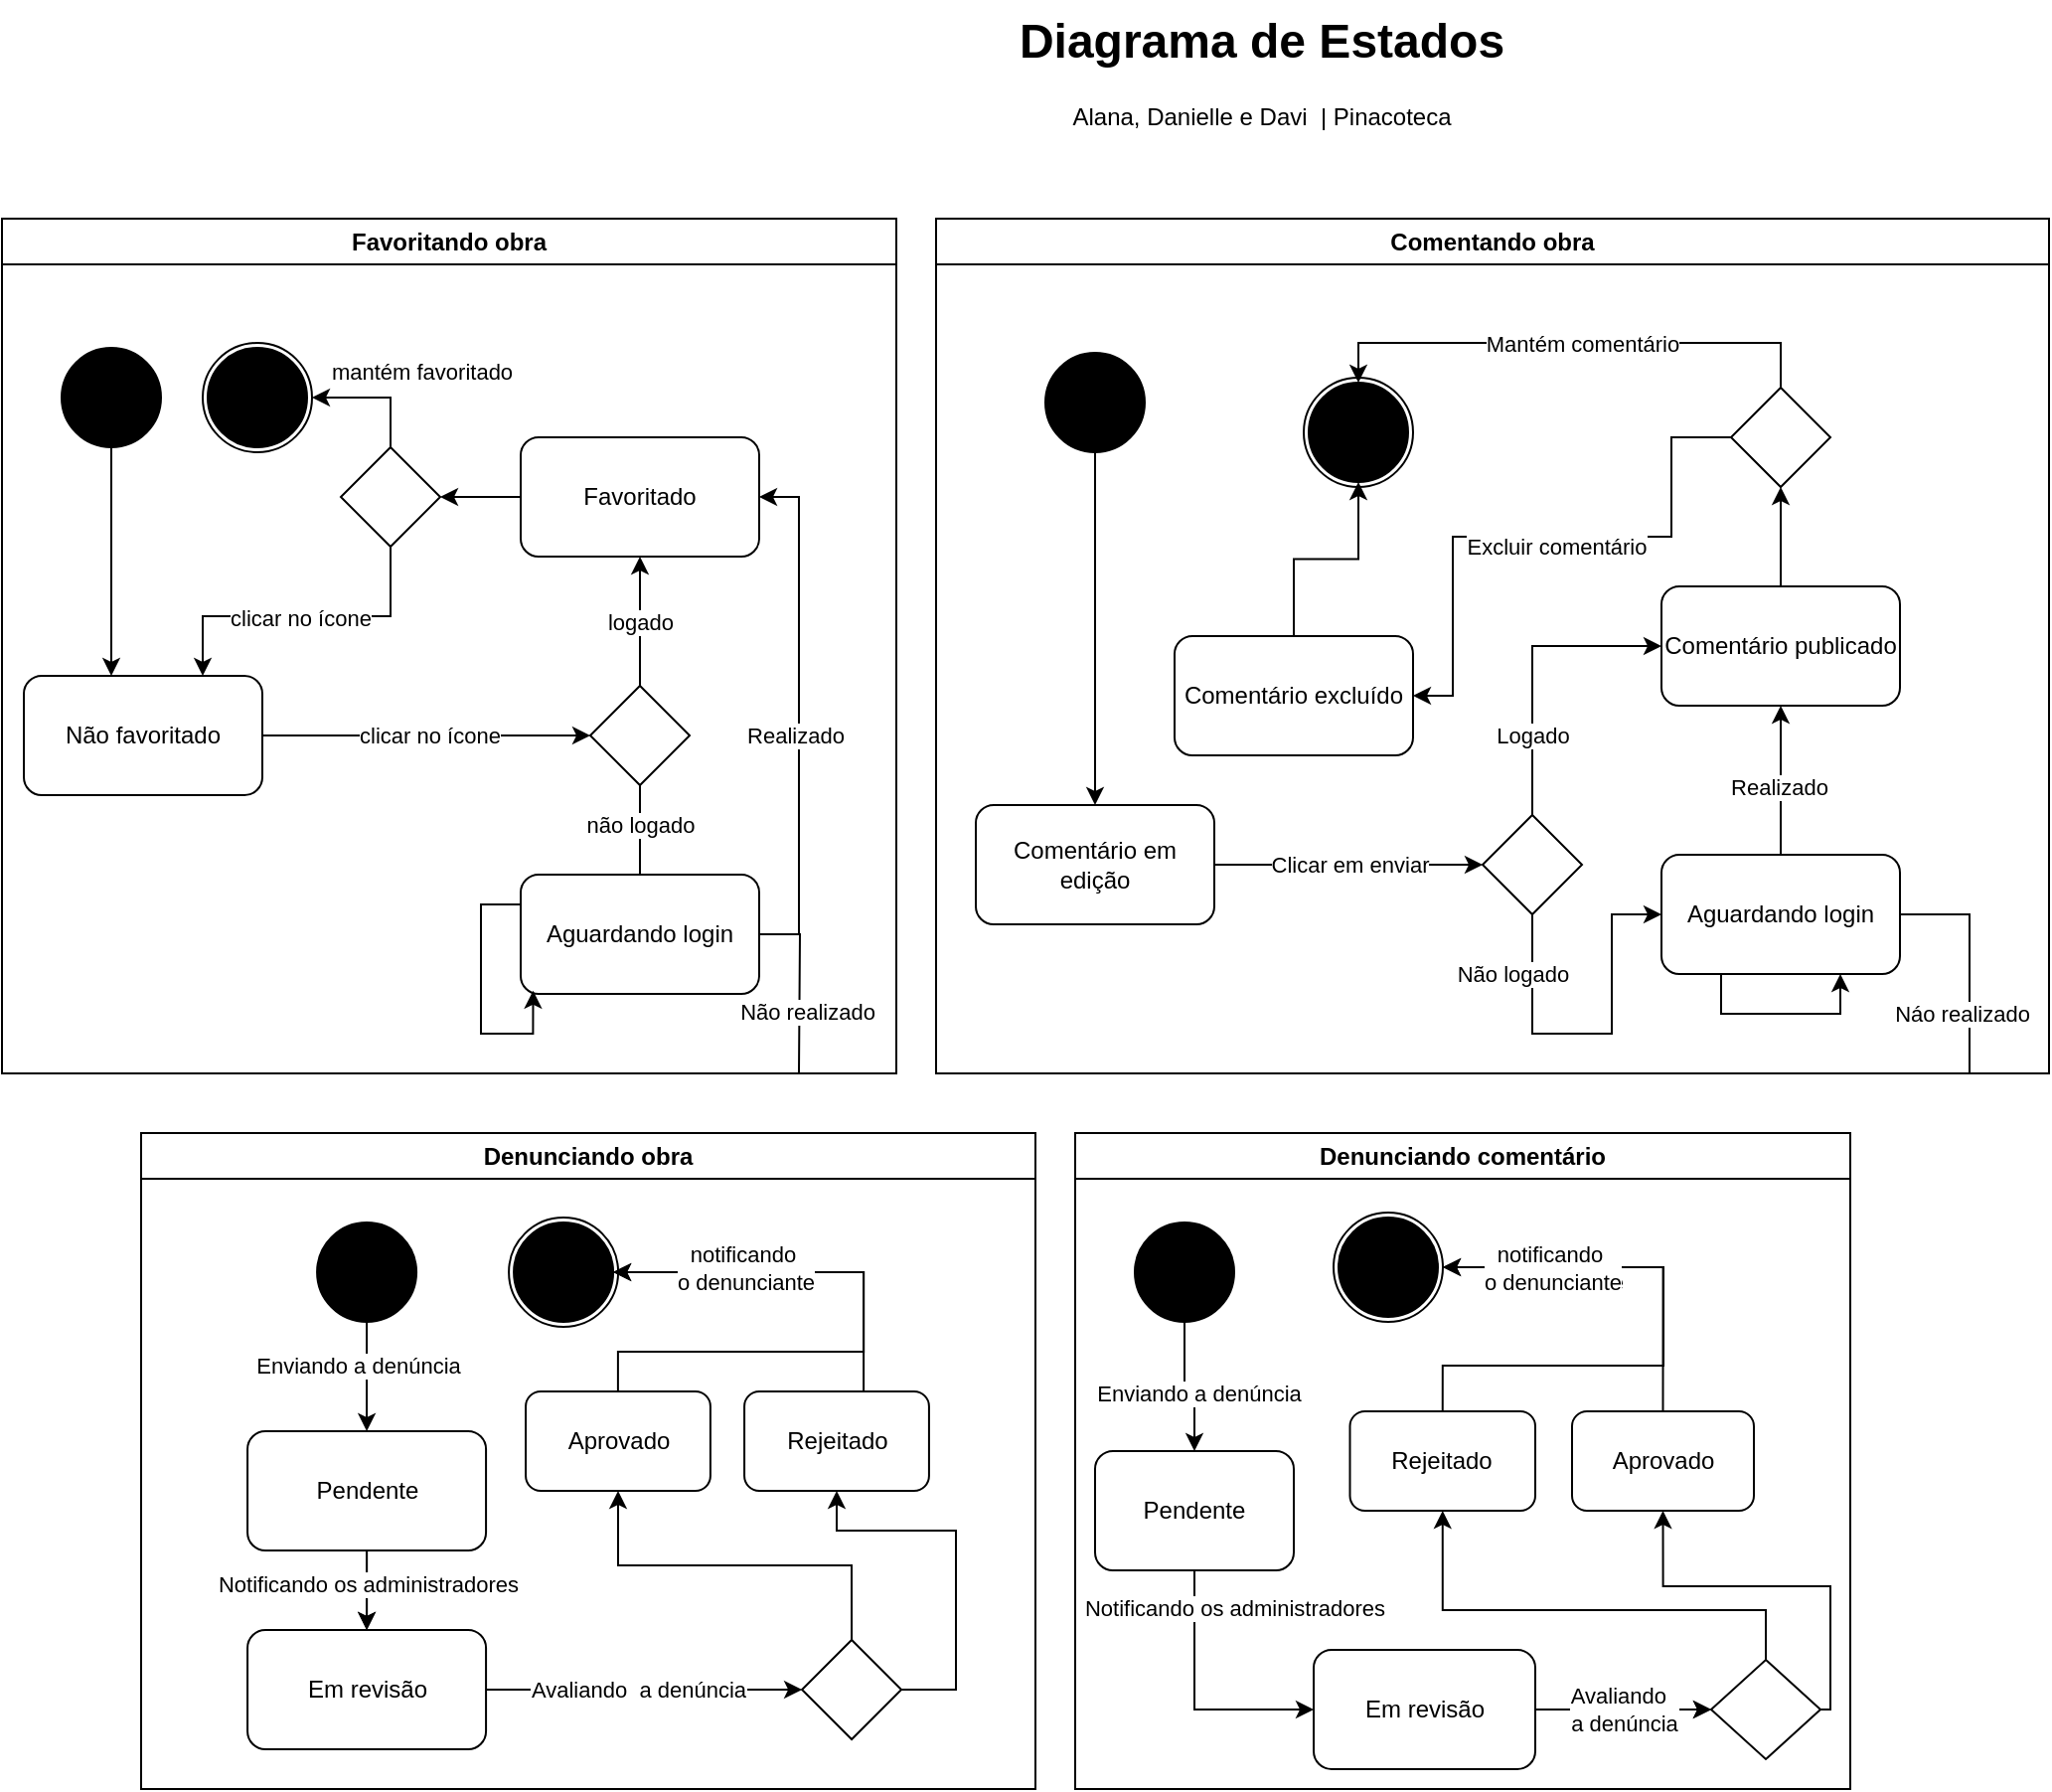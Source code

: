 <mxfile version="26.2.14">
  <diagram name="Página-1" id="IqglfPIRN1ucFhV4_9El">
    <mxGraphModel grid="1" page="1" gridSize="10" guides="1" tooltips="1" connect="1" arrows="1" fold="1" pageScale="1" pageWidth="827" pageHeight="1169" math="0" shadow="0">
      <root>
        <mxCell id="0" />
        <mxCell id="1" parent="0" />
        <mxCell id="1tYZ5-ifi8Nl915vDj6M-8" value="Favoritando obra" style="swimlane;whiteSpace=wrap;html=1;" vertex="1" parent="1">
          <mxGeometry x="-220" y="120" width="450" height="430" as="geometry">
            <mxRectangle x="19" y="120" width="130" height="30" as="alternateBounds" />
          </mxGeometry>
        </mxCell>
        <mxCell id="1tYZ5-ifi8Nl915vDj6M-10" style="edgeStyle=orthogonalEdgeStyle;rounded=0;orthogonalLoop=1;jettySize=auto;html=1;exitX=0.5;exitY=1;exitDx=0;exitDy=0;" edge="1" parent="1tYZ5-ifi8Nl915vDj6M-8" source="1tYZ5-ifi8Nl915vDj6M-6" target="1tYZ5-ifi8Nl915vDj6M-9">
          <mxGeometry relative="1" as="geometry">
            <mxPoint x="81" y="190" as="targetPoint" />
            <Array as="points">
              <mxPoint x="55" y="200" />
              <mxPoint x="55" y="200" />
            </Array>
          </mxGeometry>
        </mxCell>
        <mxCell id="1tYZ5-ifi8Nl915vDj6M-6" value="" style="ellipse;whiteSpace=wrap;html=1;aspect=fixed;fillColor=#000000;" vertex="1" parent="1tYZ5-ifi8Nl915vDj6M-8">
          <mxGeometry x="30" y="65" width="50" height="50" as="geometry" />
        </mxCell>
        <mxCell id="1tYZ5-ifi8Nl915vDj6M-12" style="edgeStyle=orthogonalEdgeStyle;rounded=0;orthogonalLoop=1;jettySize=auto;html=1;entryX=0;entryY=0.5;entryDx=0;entryDy=0;exitX=1;exitY=0.5;exitDx=0;exitDy=0;" edge="1" parent="1tYZ5-ifi8Nl915vDj6M-8" source="1tYZ5-ifi8Nl915vDj6M-9" target="1tYZ5-ifi8Nl915vDj6M-11">
          <mxGeometry relative="1" as="geometry">
            <mxPoint x="160" y="259.66" as="sourcePoint" />
            <mxPoint x="280" y="259.66" as="targetPoint" />
          </mxGeometry>
        </mxCell>
        <mxCell id="1tYZ5-ifi8Nl915vDj6M-16" value="clicar no ícone" style="edgeLabel;html=1;align=center;verticalAlign=middle;resizable=0;points=[];" connectable="0" vertex="1" parent="1tYZ5-ifi8Nl915vDj6M-12">
          <mxGeometry x="0.05" y="-1" relative="1" as="geometry">
            <mxPoint x="-3" y="-1" as="offset" />
          </mxGeometry>
        </mxCell>
        <mxCell id="1tYZ5-ifi8Nl915vDj6M-9" value="Não favoritado" style="rounded=1;whiteSpace=wrap;html=1;" vertex="1" parent="1tYZ5-ifi8Nl915vDj6M-8">
          <mxGeometry x="11" y="230" width="120" height="60" as="geometry" />
        </mxCell>
        <mxCell id="1tYZ5-ifi8Nl915vDj6M-14" style="edgeStyle=orthogonalEdgeStyle;rounded=0;orthogonalLoop=1;jettySize=auto;html=1;" edge="1" parent="1tYZ5-ifi8Nl915vDj6M-8" source="1tYZ5-ifi8Nl915vDj6M-11" target="1tYZ5-ifi8Nl915vDj6M-13">
          <mxGeometry relative="1" as="geometry" />
        </mxCell>
        <mxCell id="1tYZ5-ifi8Nl915vDj6M-17" value="logado" style="edgeLabel;html=1;align=center;verticalAlign=middle;resizable=0;points=[];" connectable="0" vertex="1" parent="1tYZ5-ifi8Nl915vDj6M-14">
          <mxGeometry x="-0.013" y="-2" relative="1" as="geometry">
            <mxPoint x="-2" as="offset" />
          </mxGeometry>
        </mxCell>
        <mxCell id="1tYZ5-ifi8Nl915vDj6M-18" style="edgeStyle=orthogonalEdgeStyle;rounded=0;orthogonalLoop=1;jettySize=auto;html=1;endArrow=none;startFill=0;" edge="1" parent="1tYZ5-ifi8Nl915vDj6M-8" source="1tYZ5-ifi8Nl915vDj6M-11">
          <mxGeometry relative="1" as="geometry">
            <mxPoint x="321" y="330" as="targetPoint" />
            <Array as="points">
              <mxPoint x="321" y="320" />
              <mxPoint x="321" y="320" />
            </Array>
          </mxGeometry>
        </mxCell>
        <mxCell id="1tYZ5-ifi8Nl915vDj6M-19" value="não logado" style="edgeLabel;html=1;align=center;verticalAlign=middle;resizable=0;points=[];" connectable="0" vertex="1" parent="1tYZ5-ifi8Nl915vDj6M-18">
          <mxGeometry x="-0.144" relative="1" as="geometry">
            <mxPoint as="offset" />
          </mxGeometry>
        </mxCell>
        <mxCell id="1tYZ5-ifi8Nl915vDj6M-11" value="" style="rhombus;whiteSpace=wrap;html=1;" vertex="1" parent="1tYZ5-ifi8Nl915vDj6M-8">
          <mxGeometry x="296" y="235" width="50" height="50" as="geometry" />
        </mxCell>
        <mxCell id="gRLJeX2S-SunjCOn9-X--6" style="edgeStyle=orthogonalEdgeStyle;rounded=0;orthogonalLoop=1;jettySize=auto;html=1;exitX=0;exitY=0.5;exitDx=0;exitDy=0;entryX=1;entryY=0.5;entryDx=0;entryDy=0;" edge="1" parent="1tYZ5-ifi8Nl915vDj6M-8" source="1tYZ5-ifi8Nl915vDj6M-13" target="4oamercoxOOrcLRIR9Zd-6">
          <mxGeometry relative="1" as="geometry" />
        </mxCell>
        <mxCell id="1tYZ5-ifi8Nl915vDj6M-13" value="Favoritado" style="rounded=1;whiteSpace=wrap;html=1;" vertex="1" parent="1tYZ5-ifi8Nl915vDj6M-8">
          <mxGeometry x="261" y="110" width="120" height="60" as="geometry" />
        </mxCell>
        <mxCell id="4oamercoxOOrcLRIR9Zd-1" value="" style="group;fillColor=#FFFFFF;" connectable="0" vertex="1" parent="1tYZ5-ifi8Nl915vDj6M-8">
          <mxGeometry x="101" y="62.5" width="55" height="55" as="geometry" />
        </mxCell>
        <mxCell id="4oamercoxOOrcLRIR9Zd-2" value="" style="ellipse;whiteSpace=wrap;html=1;aspect=fixed;" vertex="1" parent="4oamercoxOOrcLRIR9Zd-1">
          <mxGeometry width="55.0" height="55.0" as="geometry" />
        </mxCell>
        <mxCell id="4oamercoxOOrcLRIR9Zd-3" value="" style="ellipse;whiteSpace=wrap;html=1;aspect=fixed;fillColor=#000000;" vertex="1" parent="4oamercoxOOrcLRIR9Zd-1">
          <mxGeometry x="2.5" y="2.5" width="50.0" height="50.0" as="geometry" />
        </mxCell>
        <mxCell id="4oamercoxOOrcLRIR9Zd-9" style="edgeStyle=orthogonalEdgeStyle;rounded=0;orthogonalLoop=1;jettySize=auto;html=1;exitX=0.5;exitY=1;exitDx=0;exitDy=0;" edge="1" parent="1tYZ5-ifi8Nl915vDj6M-8" source="4oamercoxOOrcLRIR9Zd-6">
          <mxGeometry relative="1" as="geometry">
            <mxPoint x="101" y="230" as="targetPoint" />
            <Array as="points">
              <mxPoint x="196" y="200" />
              <mxPoint x="101" y="200" />
            </Array>
          </mxGeometry>
        </mxCell>
        <mxCell id="4oamercoxOOrcLRIR9Zd-13" value="clicar no ícone" style="edgeLabel;html=1;align=center;verticalAlign=middle;resizable=0;points=[];" connectable="0" vertex="1" parent="4oamercoxOOrcLRIR9Zd-9">
          <mxGeometry x="0.048" y="1" relative="1" as="geometry">
            <mxPoint x="3" as="offset" />
          </mxGeometry>
        </mxCell>
        <mxCell id="gRLJeX2S-SunjCOn9-X--3" style="edgeStyle=orthogonalEdgeStyle;rounded=0;orthogonalLoop=1;jettySize=auto;html=1;exitX=0.5;exitY=0;exitDx=0;exitDy=0;entryX=1;entryY=0.5;entryDx=0;entryDy=0;" edge="1" parent="1tYZ5-ifi8Nl915vDj6M-8" source="4oamercoxOOrcLRIR9Zd-6" target="4oamercoxOOrcLRIR9Zd-2">
          <mxGeometry relative="1" as="geometry" />
        </mxCell>
        <mxCell id="gRLJeX2S-SunjCOn9-X--4" value="mantém favoritado" style="edgeLabel;html=1;align=center;verticalAlign=middle;resizable=0;points=[];" connectable="0" vertex="1" parent="gRLJeX2S-SunjCOn9-X--3">
          <mxGeometry x="-0.182" y="-1" relative="1" as="geometry">
            <mxPoint x="17" y="-12" as="offset" />
          </mxGeometry>
        </mxCell>
        <mxCell id="4oamercoxOOrcLRIR9Zd-6" value="" style="rhombus;whiteSpace=wrap;html=1;" vertex="1" parent="1tYZ5-ifi8Nl915vDj6M-8">
          <mxGeometry x="170.5" y="115" width="50" height="50" as="geometry" />
        </mxCell>
        <mxCell id="gRLJeX2S-SunjCOn9-X--35" style="edgeStyle=orthogonalEdgeStyle;rounded=0;orthogonalLoop=1;jettySize=auto;html=1;exitX=1;exitY=0.5;exitDx=0;exitDy=0;endArrow=none;startFill=0;" edge="1" parent="1tYZ5-ifi8Nl915vDj6M-8" source="gRLJeX2S-SunjCOn9-X--8">
          <mxGeometry relative="1" as="geometry">
            <mxPoint x="401" y="430" as="targetPoint" />
          </mxGeometry>
        </mxCell>
        <mxCell id="gRLJeX2S-SunjCOn9-X--36" value="Não realizado" style="edgeLabel;html=1;align=center;verticalAlign=middle;resizable=0;points=[];" connectable="0" vertex="1" parent="gRLJeX2S-SunjCOn9-X--35">
          <mxGeometry x="0.022" y="-1" relative="1" as="geometry">
            <mxPoint x="4" y="13" as="offset" />
          </mxGeometry>
        </mxCell>
        <mxCell id="gRLJeX2S-SunjCOn9-X--8" value="Aguardando login" style="rounded=1;whiteSpace=wrap;html=1;" vertex="1" parent="1tYZ5-ifi8Nl915vDj6M-8">
          <mxGeometry x="261" y="330" width="120" height="60" as="geometry" />
        </mxCell>
        <mxCell id="gRLJeX2S-SunjCOn9-X--26" style="edgeStyle=orthogonalEdgeStyle;rounded=0;orthogonalLoop=1;jettySize=auto;html=1;exitX=1;exitY=0.5;exitDx=0;exitDy=0;entryX=1;entryY=0.5;entryDx=0;entryDy=0;" edge="1" parent="1tYZ5-ifi8Nl915vDj6M-8" source="gRLJeX2S-SunjCOn9-X--8" target="1tYZ5-ifi8Nl915vDj6M-13">
          <mxGeometry relative="1" as="geometry">
            <mxPoint x="445" y="335" as="sourcePoint" />
          </mxGeometry>
        </mxCell>
        <mxCell id="gRLJeX2S-SunjCOn9-X--32" value="Realizado" style="edgeLabel;html=1;align=center;verticalAlign=middle;resizable=0;points=[];" connectable="0" vertex="1" parent="gRLJeX2S-SunjCOn9-X--26">
          <mxGeometry x="-0.228" y="2" relative="1" as="geometry">
            <mxPoint y="-20" as="offset" />
          </mxGeometry>
        </mxCell>
        <mxCell id="gRLJeX2S-SunjCOn9-X--37" style="edgeStyle=orthogonalEdgeStyle;rounded=0;orthogonalLoop=1;jettySize=auto;html=1;exitX=0;exitY=0.25;exitDx=0;exitDy=0;entryX=0.052;entryY=0.973;entryDx=0;entryDy=0;entryPerimeter=0;" edge="1" parent="1tYZ5-ifi8Nl915vDj6M-8" source="gRLJeX2S-SunjCOn9-X--8" target="gRLJeX2S-SunjCOn9-X--8">
          <mxGeometry relative="1" as="geometry" />
        </mxCell>
        <mxCell id="1tYZ5-ifi8Nl915vDj6M-21" value="&lt;h1 style=&quot;margin-top: 0px;&quot;&gt;Diagrama de Estados&lt;/h1&gt;&lt;p&gt;Alana, Danielle e Davi&amp;nbsp; | Pinacoteca&lt;/p&gt;" style="text;html=1;whiteSpace=wrap;overflow=hidden;rounded=0;align=center;" vertex="1" parent="1">
          <mxGeometry x="284" y="10" width="260" height="80" as="geometry" />
        </mxCell>
        <mxCell id="1tYZ5-ifi8Nl915vDj6M-22" value="Comentando obra" style="swimlane;whiteSpace=wrap;html=1;" vertex="1" parent="1">
          <mxGeometry x="250" y="120" width="560" height="430" as="geometry">
            <mxRectangle x="429" y="120" width="140" height="30" as="alternateBounds" />
          </mxGeometry>
        </mxCell>
        <mxCell id="1tYZ5-ifi8Nl915vDj6M-39" value="" style="group" connectable="0" vertex="1" parent="1tYZ5-ifi8Nl915vDj6M-22">
          <mxGeometry x="185" y="80" width="55" height="55" as="geometry" />
        </mxCell>
        <mxCell id="1tYZ5-ifi8Nl915vDj6M-38" value="" style="ellipse;whiteSpace=wrap;html=1;aspect=fixed;" vertex="1" parent="1tYZ5-ifi8Nl915vDj6M-39">
          <mxGeometry width="55.0" height="55.0" as="geometry" />
        </mxCell>
        <mxCell id="1tYZ5-ifi8Nl915vDj6M-36" value="" style="ellipse;whiteSpace=wrap;html=1;aspect=fixed;fillColor=#000000;" vertex="1" parent="1tYZ5-ifi8Nl915vDj6M-39">
          <mxGeometry x="2.5" y="2.5" width="50.0" height="50.0" as="geometry" />
        </mxCell>
        <mxCell id="1tYZ5-ifi8Nl915vDj6M-23" style="edgeStyle=orthogonalEdgeStyle;rounded=0;orthogonalLoop=1;jettySize=auto;html=1;" edge="1" parent="1tYZ5-ifi8Nl915vDj6M-22" source="1tYZ5-ifi8Nl915vDj6M-24" target="1tYZ5-ifi8Nl915vDj6M-27">
          <mxGeometry relative="1" as="geometry" />
        </mxCell>
        <mxCell id="1tYZ5-ifi8Nl915vDj6M-24" value="" style="ellipse;whiteSpace=wrap;html=1;aspect=fixed;fillColor=#000000;" vertex="1" parent="1tYZ5-ifi8Nl915vDj6M-22">
          <mxGeometry x="55" y="67.5" width="50" height="50" as="geometry" />
        </mxCell>
        <mxCell id="1tYZ5-ifi8Nl915vDj6M-25" style="edgeStyle=orthogonalEdgeStyle;rounded=0;orthogonalLoop=1;jettySize=auto;html=1;entryX=0;entryY=0.5;entryDx=0;entryDy=0;exitX=1;exitY=0.5;exitDx=0;exitDy=0;" edge="1" parent="1tYZ5-ifi8Nl915vDj6M-22" source="1tYZ5-ifi8Nl915vDj6M-27" target="1tYZ5-ifi8Nl915vDj6M-32">
          <mxGeometry relative="1" as="geometry">
            <mxPoint x="160" y="259.66" as="sourcePoint" />
            <mxPoint x="280" y="259.66" as="targetPoint" />
          </mxGeometry>
        </mxCell>
        <mxCell id="1tYZ5-ifi8Nl915vDj6M-26" value="Clicar em enviar" style="edgeLabel;html=1;align=center;verticalAlign=middle;resizable=0;points=[];" connectable="0" vertex="1" parent="1tYZ5-ifi8Nl915vDj6M-25">
          <mxGeometry x="0.05" y="-1" relative="1" as="geometry">
            <mxPoint x="-3" y="-1" as="offset" />
          </mxGeometry>
        </mxCell>
        <mxCell id="1tYZ5-ifi8Nl915vDj6M-27" value="Comentário em edição" style="rounded=1;whiteSpace=wrap;html=1;" vertex="1" parent="1tYZ5-ifi8Nl915vDj6M-22">
          <mxGeometry x="20" y="295" width="120" height="60" as="geometry" />
        </mxCell>
        <mxCell id="1tYZ5-ifi8Nl915vDj6M-28" style="edgeStyle=orthogonalEdgeStyle;rounded=0;orthogonalLoop=1;jettySize=auto;html=1;exitX=0.5;exitY=0;exitDx=0;exitDy=0;entryX=0;entryY=0.5;entryDx=0;entryDy=0;" edge="1" parent="1tYZ5-ifi8Nl915vDj6M-22" source="1tYZ5-ifi8Nl915vDj6M-32" target="1tYZ5-ifi8Nl915vDj6M-35">
          <mxGeometry relative="1" as="geometry" />
        </mxCell>
        <mxCell id="1tYZ5-ifi8Nl915vDj6M-29" value="Logado" style="edgeLabel;html=1;align=center;verticalAlign=middle;resizable=0;points=[];" connectable="0" vertex="1" parent="1tYZ5-ifi8Nl915vDj6M-28">
          <mxGeometry x="-0.013" y="-2" relative="1" as="geometry">
            <mxPoint x="-2" y="34" as="offset" />
          </mxGeometry>
        </mxCell>
        <mxCell id="kvhOGvzOZJDrANvMpFtQ-65" style="edgeStyle=orthogonalEdgeStyle;rounded=0;orthogonalLoop=1;jettySize=auto;html=1;endArrow=classic;startFill=0;entryX=0;entryY=0.5;entryDx=0;entryDy=0;endFill=1;exitX=0.5;exitY=1;exitDx=0;exitDy=0;" edge="1" parent="1tYZ5-ifi8Nl915vDj6M-22" source="1tYZ5-ifi8Nl915vDj6M-32" target="kvhOGvzOZJDrANvMpFtQ-71">
          <mxGeometry relative="1" as="geometry">
            <mxPoint x="300" y="430" as="targetPoint" />
            <Array as="points">
              <mxPoint x="300" y="410" />
              <mxPoint x="340" y="410" />
              <mxPoint x="340" y="350" />
            </Array>
          </mxGeometry>
        </mxCell>
        <mxCell id="kvhOGvzOZJDrANvMpFtQ-66" value="Não logado" style="edgeLabel;html=1;align=center;verticalAlign=middle;resizable=0;points=[];" vertex="1" connectable="0" parent="kvhOGvzOZJDrANvMpFtQ-65">
          <mxGeometry x="-0.131" y="2" relative="1" as="geometry">
            <mxPoint x="-31" y="-28" as="offset" />
          </mxGeometry>
        </mxCell>
        <mxCell id="1tYZ5-ifi8Nl915vDj6M-32" value="" style="rhombus;whiteSpace=wrap;html=1;" vertex="1" parent="1tYZ5-ifi8Nl915vDj6M-22">
          <mxGeometry x="275" y="300" width="50" height="50" as="geometry" />
        </mxCell>
        <mxCell id="kvhOGvzOZJDrANvMpFtQ-63" style="edgeStyle=orthogonalEdgeStyle;rounded=0;orthogonalLoop=1;jettySize=auto;html=1;" edge="1" parent="1tYZ5-ifi8Nl915vDj6M-22" source="1tYZ5-ifi8Nl915vDj6M-35" target="kvhOGvzOZJDrANvMpFtQ-55">
          <mxGeometry relative="1" as="geometry" />
        </mxCell>
        <mxCell id="1tYZ5-ifi8Nl915vDj6M-35" value="Comentário publicado" style="rounded=1;whiteSpace=wrap;html=1;" vertex="1" parent="1tYZ5-ifi8Nl915vDj6M-22">
          <mxGeometry x="365" y="185" width="120" height="60" as="geometry" />
        </mxCell>
        <mxCell id="kvhOGvzOZJDrANvMpFtQ-56" style="edgeStyle=orthogonalEdgeStyle;rounded=0;orthogonalLoop=1;jettySize=auto;html=1;entryX=0.5;entryY=0;entryDx=0;entryDy=0;exitX=0.5;exitY=0;exitDx=0;exitDy=0;" edge="1" parent="1tYZ5-ifi8Nl915vDj6M-22" source="kvhOGvzOZJDrANvMpFtQ-55" target="1tYZ5-ifi8Nl915vDj6M-36">
          <mxGeometry relative="1" as="geometry" />
        </mxCell>
        <mxCell id="kvhOGvzOZJDrANvMpFtQ-57" value="Mantém comentário" style="edgeLabel;html=1;align=center;verticalAlign=middle;resizable=0;points=[];" vertex="1" connectable="0" parent="kvhOGvzOZJDrANvMpFtQ-56">
          <mxGeometry x="0.451" y="-2" relative="1" as="geometry">
            <mxPoint x="62" y="2" as="offset" />
          </mxGeometry>
        </mxCell>
        <mxCell id="kvhOGvzOZJDrANvMpFtQ-67" style="edgeStyle=orthogonalEdgeStyle;rounded=0;orthogonalLoop=1;jettySize=auto;html=1;entryX=1;entryY=0.5;entryDx=0;entryDy=0;exitX=0;exitY=0.5;exitDx=0;exitDy=0;" edge="1" parent="1tYZ5-ifi8Nl915vDj6M-22" source="kvhOGvzOZJDrANvMpFtQ-55" target="kvhOGvzOZJDrANvMpFtQ-64">
          <mxGeometry relative="1" as="geometry">
            <Array as="points">
              <mxPoint x="370" y="110" />
              <mxPoint x="370" y="160" />
              <mxPoint x="260" y="160" />
              <mxPoint x="260" y="240" />
            </Array>
          </mxGeometry>
        </mxCell>
        <mxCell id="kvhOGvzOZJDrANvMpFtQ-68" value="Excluir comentário" style="edgeLabel;html=1;align=center;verticalAlign=middle;resizable=0;points=[];" vertex="1" connectable="0" parent="kvhOGvzOZJDrANvMpFtQ-67">
          <mxGeometry x="0.019" relative="1" as="geometry">
            <mxPoint x="10" y="5" as="offset" />
          </mxGeometry>
        </mxCell>
        <mxCell id="kvhOGvzOZJDrANvMpFtQ-55" value="" style="rhombus;whiteSpace=wrap;html=1;" vertex="1" parent="1tYZ5-ifi8Nl915vDj6M-22">
          <mxGeometry x="400" y="85" width="50" height="50" as="geometry" />
        </mxCell>
        <mxCell id="kvhOGvzOZJDrANvMpFtQ-70" style="edgeStyle=orthogonalEdgeStyle;rounded=0;orthogonalLoop=1;jettySize=auto;html=1;" edge="1" parent="1tYZ5-ifi8Nl915vDj6M-22" source="kvhOGvzOZJDrANvMpFtQ-64" target="1tYZ5-ifi8Nl915vDj6M-36">
          <mxGeometry relative="1" as="geometry" />
        </mxCell>
        <mxCell id="kvhOGvzOZJDrANvMpFtQ-64" value="Comentário excluído" style="rounded=1;whiteSpace=wrap;html=1;" vertex="1" parent="1tYZ5-ifi8Nl915vDj6M-22">
          <mxGeometry x="120" y="210" width="120" height="60" as="geometry" />
        </mxCell>
        <mxCell id="kvhOGvzOZJDrANvMpFtQ-72" style="edgeStyle=orthogonalEdgeStyle;rounded=0;orthogonalLoop=1;jettySize=auto;html=1;exitX=1;exitY=0.5;exitDx=0;exitDy=0;endArrow=none;startFill=0;" edge="1" parent="1tYZ5-ifi8Nl915vDj6M-22" source="kvhOGvzOZJDrANvMpFtQ-71">
          <mxGeometry relative="1" as="geometry">
            <mxPoint x="520" y="430" as="targetPoint" />
            <Array as="points">
              <mxPoint x="520" y="350" />
              <mxPoint x="520" y="430" />
            </Array>
          </mxGeometry>
        </mxCell>
        <mxCell id="kvhOGvzOZJDrANvMpFtQ-73" value="Náo realizado" style="edgeLabel;html=1;align=center;verticalAlign=middle;resizable=0;points=[];" connectable="0" vertex="1" parent="kvhOGvzOZJDrANvMpFtQ-72">
          <mxGeometry x="0.41" y="1" relative="1" as="geometry">
            <mxPoint x="-5" y="4" as="offset" />
          </mxGeometry>
        </mxCell>
        <mxCell id="kvhOGvzOZJDrANvMpFtQ-74" style="edgeStyle=orthogonalEdgeStyle;rounded=0;orthogonalLoop=1;jettySize=auto;html=1;entryX=0.5;entryY=1;entryDx=0;entryDy=0;" edge="1" parent="1tYZ5-ifi8Nl915vDj6M-22" source="kvhOGvzOZJDrANvMpFtQ-71" target="1tYZ5-ifi8Nl915vDj6M-35">
          <mxGeometry relative="1" as="geometry">
            <mxPoint x="370" y="290" as="targetPoint" />
            <Array as="points">
              <mxPoint x="425" y="300" />
              <mxPoint x="425" y="300" />
            </Array>
          </mxGeometry>
        </mxCell>
        <mxCell id="kvhOGvzOZJDrANvMpFtQ-75" value="Realizado" style="edgeLabel;html=1;align=center;verticalAlign=middle;resizable=0;points=[];" connectable="0" vertex="1" parent="kvhOGvzOZJDrANvMpFtQ-74">
          <mxGeometry x="-0.168" y="2" relative="1" as="geometry">
            <mxPoint x="1" y="-3" as="offset" />
          </mxGeometry>
        </mxCell>
        <mxCell id="kvhOGvzOZJDrANvMpFtQ-71" value="Aguardando login" style="rounded=1;whiteSpace=wrap;html=1;" vertex="1" parent="1tYZ5-ifi8Nl915vDj6M-22">
          <mxGeometry x="365" y="320" width="120" height="60" as="geometry" />
        </mxCell>
        <mxCell id="kvhOGvzOZJDrANvMpFtQ-76" style="edgeStyle=orthogonalEdgeStyle;rounded=0;orthogonalLoop=1;jettySize=auto;html=1;exitX=0.25;exitY=1;exitDx=0;exitDy=0;entryX=0.75;entryY=1;entryDx=0;entryDy=0;" edge="1" parent="1tYZ5-ifi8Nl915vDj6M-22" source="kvhOGvzOZJDrANvMpFtQ-71" target="kvhOGvzOZJDrANvMpFtQ-71">
          <mxGeometry relative="1" as="geometry" />
        </mxCell>
        <mxCell id="kvhOGvzOZJDrANvMpFtQ-1" value="Denunciando obra" style="swimlane;whiteSpace=wrap;html=1;" vertex="1" parent="1">
          <mxGeometry x="-150" y="580" width="450" height="330" as="geometry">
            <mxRectangle x="19" y="120" width="130" height="30" as="alternateBounds" />
          </mxGeometry>
        </mxCell>
        <mxCell id="kvhOGvzOZJDrANvMpFtQ-30" style="edgeStyle=orthogonalEdgeStyle;rounded=0;orthogonalLoop=1;jettySize=auto;html=1;" edge="1" parent="kvhOGvzOZJDrANvMpFtQ-1" source="kvhOGvzOZJDrANvMpFtQ-22" target="kvhOGvzOZJDrANvMpFtQ-25">
          <mxGeometry relative="1" as="geometry" />
        </mxCell>
        <mxCell id="Qe3Z2H995IpBl_j5Q98--27" value="" style="edgeStyle=orthogonalEdgeStyle;rounded=0;orthogonalLoop=1;jettySize=auto;html=1;" edge="1" parent="kvhOGvzOZJDrANvMpFtQ-1" source="kvhOGvzOZJDrANvMpFtQ-22" target="kvhOGvzOZJDrANvMpFtQ-25">
          <mxGeometry relative="1" as="geometry" />
        </mxCell>
        <mxCell id="kvhOGvzOZJDrANvMpFtQ-53" value="Notificando os administradores" style="edgeLabel;html=1;align=center;verticalAlign=middle;resizable=0;points=[];" vertex="1" connectable="0" parent="Qe3Z2H995IpBl_j5Q98--27">
          <mxGeometry x="-0.15" relative="1" as="geometry">
            <mxPoint as="offset" />
          </mxGeometry>
        </mxCell>
        <mxCell id="kvhOGvzOZJDrANvMpFtQ-22" value="Pendente" style="rounded=1;whiteSpace=wrap;html=1;" vertex="1" parent="kvhOGvzOZJDrANvMpFtQ-1">
          <mxGeometry x="53.54" y="150" width="120" height="60" as="geometry" />
        </mxCell>
        <mxCell id="kvhOGvzOZJDrANvMpFtQ-23" style="edgeStyle=orthogonalEdgeStyle;rounded=0;orthogonalLoop=1;jettySize=auto;html=1;" edge="1" parent="kvhOGvzOZJDrANvMpFtQ-1" source="Qe3Z2H995IpBl_j5Q98--3" target="kvhOGvzOZJDrANvMpFtQ-22">
          <mxGeometry relative="1" as="geometry" />
        </mxCell>
        <mxCell id="kvhOGvzOZJDrANvMpFtQ-24" value="Enviando a denúncia" style="edgeLabel;html=1;align=center;verticalAlign=middle;resizable=0;points=[];" vertex="1" connectable="0" parent="kvhOGvzOZJDrANvMpFtQ-23">
          <mxGeometry x="0.139" y="2" relative="1" as="geometry">
            <mxPoint x="-7" y="-10" as="offset" />
          </mxGeometry>
        </mxCell>
        <mxCell id="Qe3Z2H995IpBl_j5Q98--3" value="" style="ellipse;whiteSpace=wrap;html=1;aspect=fixed;fillColor=#000000;" vertex="1" parent="kvhOGvzOZJDrANvMpFtQ-1">
          <mxGeometry x="88.54" y="45" width="50" height="50" as="geometry" />
        </mxCell>
        <mxCell id="Qe3Z2H995IpBl_j5Q98--4" value="" style="group;fillColor=#FFFFFF;" connectable="0" vertex="1" parent="kvhOGvzOZJDrANvMpFtQ-1">
          <mxGeometry x="185.04" y="42.5" width="55" height="55" as="geometry" />
        </mxCell>
        <mxCell id="Qe3Z2H995IpBl_j5Q98--5" value="" style="ellipse;whiteSpace=wrap;html=1;aspect=fixed;" vertex="1" parent="Qe3Z2H995IpBl_j5Q98--4">
          <mxGeometry width="55.0" height="55.0" as="geometry" />
        </mxCell>
        <mxCell id="Qe3Z2H995IpBl_j5Q98--6" value="" style="ellipse;whiteSpace=wrap;html=1;aspect=fixed;fillColor=#000000;" vertex="1" parent="Qe3Z2H995IpBl_j5Q98--4">
          <mxGeometry x="2.5" y="2.5" width="50.0" height="50.0" as="geometry" />
        </mxCell>
        <mxCell id="kvhOGvzOZJDrANvMpFtQ-28" style="edgeStyle=orthogonalEdgeStyle;rounded=0;orthogonalLoop=1;jettySize=auto;html=1;" edge="1" parent="kvhOGvzOZJDrANvMpFtQ-1" source="kvhOGvzOZJDrANvMpFtQ-25" target="kvhOGvzOZJDrANvMpFtQ-27">
          <mxGeometry relative="1" as="geometry" />
        </mxCell>
        <mxCell id="kvhOGvzOZJDrANvMpFtQ-45" value="Avaliando&amp;nbsp; a denúncia" style="edgeLabel;html=1;align=center;verticalAlign=middle;resizable=0;points=[];" vertex="1" connectable="0" parent="kvhOGvzOZJDrANvMpFtQ-28">
          <mxGeometry x="0.091" y="1" relative="1" as="geometry">
            <mxPoint x="-10" y="1" as="offset" />
          </mxGeometry>
        </mxCell>
        <mxCell id="kvhOGvzOZJDrANvMpFtQ-25" value="Em revisão" style="rounded=1;whiteSpace=wrap;html=1;" vertex="1" parent="kvhOGvzOZJDrANvMpFtQ-1">
          <mxGeometry x="53.54" y="250" width="120" height="60" as="geometry" />
        </mxCell>
        <mxCell id="kvhOGvzOZJDrANvMpFtQ-39" style="edgeStyle=orthogonalEdgeStyle;rounded=0;orthogonalLoop=1;jettySize=auto;html=1;exitX=1;exitY=0.5;exitDx=0;exitDy=0;entryX=0.5;entryY=1;entryDx=0;entryDy=0;" edge="1" parent="kvhOGvzOZJDrANvMpFtQ-1" source="kvhOGvzOZJDrANvMpFtQ-27" target="kvhOGvzOZJDrANvMpFtQ-33">
          <mxGeometry relative="1" as="geometry">
            <Array as="points">
              <mxPoint x="410" y="280" />
              <mxPoint x="410" y="200" />
              <mxPoint x="350" y="200" />
            </Array>
          </mxGeometry>
        </mxCell>
        <mxCell id="kvhOGvzOZJDrANvMpFtQ-40" style="edgeStyle=orthogonalEdgeStyle;rounded=0;orthogonalLoop=1;jettySize=auto;html=1;entryX=0.5;entryY=1;entryDx=0;entryDy=0;exitX=0.5;exitY=0;exitDx=0;exitDy=0;" edge="1" parent="kvhOGvzOZJDrANvMpFtQ-1" source="kvhOGvzOZJDrANvMpFtQ-27" target="kvhOGvzOZJDrANvMpFtQ-32">
          <mxGeometry relative="1" as="geometry" />
        </mxCell>
        <mxCell id="kvhOGvzOZJDrANvMpFtQ-27" value="" style="rhombus;whiteSpace=wrap;html=1;" vertex="1" parent="kvhOGvzOZJDrANvMpFtQ-1">
          <mxGeometry x="332.54" y="255" width="50" height="50" as="geometry" />
        </mxCell>
        <mxCell id="kvhOGvzOZJDrANvMpFtQ-42" style="edgeStyle=orthogonalEdgeStyle;rounded=0;orthogonalLoop=1;jettySize=auto;html=1;entryX=1;entryY=0.5;entryDx=0;entryDy=0;" edge="1" parent="kvhOGvzOZJDrANvMpFtQ-1" source="kvhOGvzOZJDrANvMpFtQ-32" target="Qe3Z2H995IpBl_j5Q98--6">
          <mxGeometry relative="1" as="geometry">
            <Array as="points">
              <mxPoint x="239.54" y="110" />
              <mxPoint x="363.54" y="110" />
              <mxPoint x="363.54" y="70" />
            </Array>
          </mxGeometry>
        </mxCell>
        <mxCell id="kvhOGvzOZJDrANvMpFtQ-32" value="Aprovado" style="rounded=1;whiteSpace=wrap;html=1;" vertex="1" parent="kvhOGvzOZJDrANvMpFtQ-1">
          <mxGeometry x="193.54" y="130" width="92.92" height="50" as="geometry" />
        </mxCell>
        <mxCell id="kvhOGvzOZJDrANvMpFtQ-41" style="edgeStyle=orthogonalEdgeStyle;rounded=0;orthogonalLoop=1;jettySize=auto;html=1;entryX=1;entryY=0.5;entryDx=0;entryDy=0;exitX=0.5;exitY=0;exitDx=0;exitDy=0;" edge="1" parent="kvhOGvzOZJDrANvMpFtQ-1" source="kvhOGvzOZJDrANvMpFtQ-33" target="Qe3Z2H995IpBl_j5Q98--6">
          <mxGeometry relative="1" as="geometry">
            <Array as="points">
              <mxPoint x="363.54" y="130" />
              <mxPoint x="363.54" y="70" />
            </Array>
          </mxGeometry>
        </mxCell>
        <mxCell id="kvhOGvzOZJDrANvMpFtQ-50" value="&lt;div&gt;notificando&amp;nbsp;&lt;/div&gt;&lt;div&gt;o denunciante&lt;/div&gt;" style="edgeLabel;html=1;align=center;verticalAlign=middle;resizable=0;points=[];" vertex="1" connectable="0" parent="kvhOGvzOZJDrANvMpFtQ-41">
          <mxGeometry x="0.27" y="-3" relative="1" as="geometry">
            <mxPoint x="-7" y="1" as="offset" />
          </mxGeometry>
        </mxCell>
        <mxCell id="kvhOGvzOZJDrANvMpFtQ-33" value="Rejeitado" style="rounded=1;whiteSpace=wrap;html=1;" vertex="1" parent="kvhOGvzOZJDrANvMpFtQ-1">
          <mxGeometry x="303.54" y="130" width="92.92" height="50" as="geometry" />
        </mxCell>
        <mxCell id="Qe3Z2H995IpBl_j5Q98--7" value="Denunciando comentário" style="swimlane;whiteSpace=wrap;html=1;" vertex="1" parent="1">
          <mxGeometry x="320" y="580" width="390" height="330" as="geometry">
            <mxRectangle x="19" y="120" width="130" height="30" as="alternateBounds" />
          </mxGeometry>
        </mxCell>
        <mxCell id="Qe3Z2H995IpBl_j5Q98--16" value="Notificando os administradores" style="edgeStyle=orthogonalEdgeStyle;rounded=0;orthogonalLoop=1;jettySize=auto;html=1;exitX=0.5;exitY=1;exitDx=0;exitDy=0;entryX=0;entryY=0.5;entryDx=0;entryDy=0;" edge="1" parent="Qe3Z2H995IpBl_j5Q98--7" source="Qe3Z2H995IpBl_j5Q98--8" target="Qe3Z2H995IpBl_j5Q98--15">
          <mxGeometry x="-0.714" y="20" relative="1" as="geometry">
            <mxPoint as="offset" />
          </mxGeometry>
        </mxCell>
        <mxCell id="Qe3Z2H995IpBl_j5Q98--8" value="Pendente" style="rounded=1;whiteSpace=wrap;html=1;" vertex="1" parent="Qe3Z2H995IpBl_j5Q98--7">
          <mxGeometry x="10" y="160" width="100" height="60" as="geometry" />
        </mxCell>
        <mxCell id="Qe3Z2H995IpBl_j5Q98--9" style="edgeStyle=orthogonalEdgeStyle;rounded=0;orthogonalLoop=1;jettySize=auto;html=1;" edge="1" parent="Qe3Z2H995IpBl_j5Q98--7" source="Qe3Z2H995IpBl_j5Q98--11" target="Qe3Z2H995IpBl_j5Q98--8">
          <mxGeometry relative="1" as="geometry" />
        </mxCell>
        <mxCell id="Qe3Z2H995IpBl_j5Q98--10" value="Enviando a denúncia" style="edgeLabel;html=1;align=center;verticalAlign=middle;resizable=0;points=[];" connectable="0" vertex="1" parent="Qe3Z2H995IpBl_j5Q98--9">
          <mxGeometry x="0.139" y="2" relative="1" as="geometry">
            <mxPoint y="1" as="offset" />
          </mxGeometry>
        </mxCell>
        <mxCell id="Qe3Z2H995IpBl_j5Q98--11" value="" style="ellipse;whiteSpace=wrap;html=1;aspect=fixed;fillColor=#000000;" vertex="1" parent="Qe3Z2H995IpBl_j5Q98--7">
          <mxGeometry x="30" y="45" width="50" height="50" as="geometry" />
        </mxCell>
        <mxCell id="Qe3Z2H995IpBl_j5Q98--12" value="" style="group;fillColor=#FFFFFF;" connectable="0" vertex="1" parent="Qe3Z2H995IpBl_j5Q98--7">
          <mxGeometry x="130" y="40" width="55" height="55" as="geometry" />
        </mxCell>
        <mxCell id="Qe3Z2H995IpBl_j5Q98--13" value="" style="ellipse;whiteSpace=wrap;html=1;aspect=fixed;" vertex="1" parent="Qe3Z2H995IpBl_j5Q98--12">
          <mxGeometry width="55.0" height="55.0" as="geometry" />
        </mxCell>
        <mxCell id="Qe3Z2H995IpBl_j5Q98--14" value="" style="ellipse;whiteSpace=wrap;html=1;aspect=fixed;fillColor=#000000;" vertex="1" parent="Qe3Z2H995IpBl_j5Q98--12">
          <mxGeometry x="2.5" y="2.5" width="50.0" height="50.0" as="geometry" />
        </mxCell>
        <mxCell id="Qe3Z2H995IpBl_j5Q98--38" style="edgeStyle=orthogonalEdgeStyle;rounded=0;orthogonalLoop=1;jettySize=auto;html=1;exitX=1;exitY=0.5;exitDx=0;exitDy=0;entryX=0;entryY=0.5;entryDx=0;entryDy=0;" edge="1" parent="Qe3Z2H995IpBl_j5Q98--7" source="Qe3Z2H995IpBl_j5Q98--15" target="Qe3Z2H995IpBl_j5Q98--19">
          <mxGeometry relative="1" as="geometry" />
        </mxCell>
        <mxCell id="Qe3Z2H995IpBl_j5Q98--44" value="Avaliando&amp;nbsp;&amp;nbsp;&lt;div&gt;a denúncia&lt;/div&gt;" style="edgeStyle=orthogonalEdgeStyle;rounded=0;orthogonalLoop=1;jettySize=auto;html=1;" edge="1" parent="Qe3Z2H995IpBl_j5Q98--7" source="Qe3Z2H995IpBl_j5Q98--15" target="Qe3Z2H995IpBl_j5Q98--19">
          <mxGeometry relative="1" as="geometry" />
        </mxCell>
        <mxCell id="Qe3Z2H995IpBl_j5Q98--15" value="Em revisão" style="rounded=1;whiteSpace=wrap;html=1;" vertex="1" parent="Qe3Z2H995IpBl_j5Q98--7">
          <mxGeometry x="120" y="260" width="111.5" height="60" as="geometry" />
        </mxCell>
        <mxCell id="Qe3Z2H995IpBl_j5Q98--41" style="edgeStyle=orthogonalEdgeStyle;rounded=0;orthogonalLoop=1;jettySize=auto;html=1;exitX=0.5;exitY=0;exitDx=0;exitDy=0;entryX=1;entryY=0.5;entryDx=0;entryDy=0;" edge="1" parent="Qe3Z2H995IpBl_j5Q98--7" source="Qe3Z2H995IpBl_j5Q98--17" target="Qe3Z2H995IpBl_j5Q98--13">
          <mxGeometry relative="1" as="geometry" />
        </mxCell>
        <mxCell id="kvhOGvzOZJDrANvMpFtQ-51" value="&lt;div&gt;notificando&amp;nbsp;&lt;/div&gt;&lt;div&gt;o denunciante&lt;/div&gt;" style="edgeLabel;html=1;align=center;verticalAlign=middle;resizable=0;points=[];" vertex="1" connectable="0" parent="Qe3Z2H995IpBl_j5Q98--41">
          <mxGeometry x="0.604" y="-1" relative="1" as="geometry">
            <mxPoint x="19" y="1" as="offset" />
          </mxGeometry>
        </mxCell>
        <mxCell id="Qe3Z2H995IpBl_j5Q98--17" value="Aprovado" style="rounded=1;whiteSpace=wrap;html=1;" vertex="1" parent="Qe3Z2H995IpBl_j5Q98--7">
          <mxGeometry x="250" y="140" width="91.5" height="50" as="geometry" />
        </mxCell>
        <mxCell id="Qe3Z2H995IpBl_j5Q98--40" style="edgeStyle=orthogonalEdgeStyle;rounded=0;orthogonalLoop=1;jettySize=auto;html=1;exitX=0.5;exitY=0;exitDx=0;exitDy=0;entryX=1;entryY=0.5;entryDx=0;entryDy=0;" edge="1" parent="Qe3Z2H995IpBl_j5Q98--7" source="Qe3Z2H995IpBl_j5Q98--18" target="Qe3Z2H995IpBl_j5Q98--13">
          <mxGeometry relative="1" as="geometry">
            <Array as="points">
              <mxPoint x="185" y="117" />
              <mxPoint x="296" y="117" />
              <mxPoint x="296" y="67" />
            </Array>
          </mxGeometry>
        </mxCell>
        <mxCell id="kvhOGvzOZJDrANvMpFtQ-52" value="&lt;div&gt;notificando&amp;nbsp;&lt;/div&gt;&lt;div&gt;o denunciante&lt;/div&gt;" style="edgeLabel;html=1;align=center;verticalAlign=middle;resizable=0;points=[];" vertex="1" connectable="0" parent="Qe3Z2H995IpBl_j5Q98--40">
          <mxGeometry x="0.408" y="2" relative="1" as="geometry">
            <mxPoint x="-32" y="-2" as="offset" />
          </mxGeometry>
        </mxCell>
        <mxCell id="Qe3Z2H995IpBl_j5Q98--18" value="Rejeitado" style="rounded=1;whiteSpace=wrap;html=1;" vertex="1" parent="Qe3Z2H995IpBl_j5Q98--7">
          <mxGeometry x="138.25" y="140" width="93.25" height="50" as="geometry" />
        </mxCell>
        <mxCell id="Qe3Z2H995IpBl_j5Q98--39" style="edgeStyle=orthogonalEdgeStyle;rounded=0;orthogonalLoop=1;jettySize=auto;html=1;exitX=0.5;exitY=0;exitDx=0;exitDy=0;entryX=0.5;entryY=1;entryDx=0;entryDy=0;" edge="1" parent="Qe3Z2H995IpBl_j5Q98--7" source="Qe3Z2H995IpBl_j5Q98--19" target="Qe3Z2H995IpBl_j5Q98--18">
          <mxGeometry relative="1" as="geometry">
            <Array as="points">
              <mxPoint x="348" y="240" />
              <mxPoint x="185" y="240" />
            </Array>
          </mxGeometry>
        </mxCell>
        <mxCell id="Qe3Z2H995IpBl_j5Q98--43" style="edgeStyle=orthogonalEdgeStyle;rounded=0;orthogonalLoop=1;jettySize=auto;html=1;exitX=1;exitY=0.5;exitDx=0;exitDy=0;entryX=0.5;entryY=1;entryDx=0;entryDy=0;" edge="1" parent="Qe3Z2H995IpBl_j5Q98--7" source="Qe3Z2H995IpBl_j5Q98--19" target="Qe3Z2H995IpBl_j5Q98--17">
          <mxGeometry relative="1" as="geometry">
            <Array as="points">
              <mxPoint x="380" y="290" />
              <mxPoint x="380" y="228" />
              <mxPoint x="296" y="228" />
            </Array>
          </mxGeometry>
        </mxCell>
        <mxCell id="Qe3Z2H995IpBl_j5Q98--19" value="" style="rhombus;whiteSpace=wrap;html=1;" vertex="1" parent="Qe3Z2H995IpBl_j5Q98--7">
          <mxGeometry x="320" y="265" width="55" height="50" as="geometry" />
        </mxCell>
      </root>
    </mxGraphModel>
  </diagram>
</mxfile>

